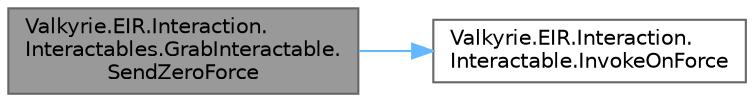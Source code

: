digraph "Valkyrie.EIR.Interaction.Interactables.GrabInteractable.SendZeroForce"
{
 // LATEX_PDF_SIZE
  bgcolor="transparent";
  edge [fontname=Helvetica,fontsize=10,labelfontname=Helvetica,labelfontsize=10];
  node [fontname=Helvetica,fontsize=10,shape=box,height=0.2,width=0.4];
  rankdir="LR";
  Node1 [id="Node000001",label="Valkyrie.EIR.Interaction.\lInteractables.GrabInteractable.\lSendZeroForce",height=0.2,width=0.4,color="gray40", fillcolor="grey60", style="filled", fontcolor="black",tooltip="Sends zero force to the currently interacting body part, if one is available."];
  Node1 -> Node2 [id="edge1_Node000001_Node000002",color="steelblue1",style="solid",tooltip=" "];
  Node2 [id="Node000002",label="Valkyrie.EIR.Interaction.\lInteractable.InvokeOnForce",height=0.2,width=0.4,color="grey40", fillcolor="white", style="filled",URL="$d2/dc4/class_valkyrie_1_1_e_i_r_1_1_interaction_1_1_interactable.html#a41bab9bd1f1c0e3a1a16b06de4e38002",tooltip="Invokes force on the input body part. HapticManager will generate a HapticPresetRunner with the given..."];
}
